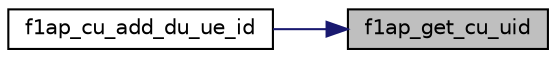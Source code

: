 digraph "f1ap_get_cu_uid"
{
 // LATEX_PDF_SIZE
  edge [fontname="Helvetica",fontsize="10",labelfontname="Helvetica",labelfontsize="10"];
  node [fontname="Helvetica",fontsize="10",shape=record];
  rankdir="RL";
  Node1 [label="f1ap_get_cu_uid",height=0.2,width=0.4,color="black", fillcolor="grey75", style="filled", fontcolor="black",tooltip=" "];
  Node1 -> Node2 [dir="back",color="midnightblue",fontsize="10",style="solid",fontname="Helvetica"];
  Node2 [label="f1ap_cu_add_du_ue_id",height=0.2,width=0.4,color="black", fillcolor="white", style="filled",URL="$f1ap__common_8h.html#a12b001f90f278a05bf0712d1ad3f2bac",tooltip=" "];
}
